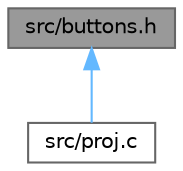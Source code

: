 digraph "src/buttons.h"
{
 // LATEX_PDF_SIZE
  bgcolor="transparent";
  edge [fontname=Helvetica,fontsize=10,labelfontname=Helvetica,labelfontsize=10];
  node [fontname=Helvetica,fontsize=10,shape=box,height=0.2,width=0.4];
  Node1 [id="Node000001",label="src/buttons.h",height=0.2,width=0.4,color="gray40", fillcolor="grey60", style="filled", fontcolor="black",tooltip="Header file containing function prototypes for button manipulation."];
  Node1 -> Node2 [id="edge2_Node000001_Node000002",dir="back",color="steelblue1",style="solid",tooltip=" "];
  Node2 [id="Node000002",label="src/proj.c",height=0.2,width=0.4,color="grey40", fillcolor="white", style="filled",URL="$proj_8c.html",tooltip="This file contains the main implementation of the game project."];
}
